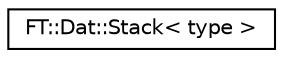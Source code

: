 digraph "Graphical Class Hierarchy"
{
 // LATEX_PDF_SIZE
  edge [fontname="Helvetica",fontsize="10",labelfontname="Helvetica",labelfontsize="10"];
  node [fontname="Helvetica",fontsize="10",shape=record];
  rankdir="LR";
  Node0 [label="FT::Dat::Stack\< type \>",height=0.2,width=0.4,color="black", fillcolor="white", style="filled",URL="$d8/d30/classFT_1_1Dat_1_1Stack.html",tooltip="template stack class which holds various stack types for feat"];
}
